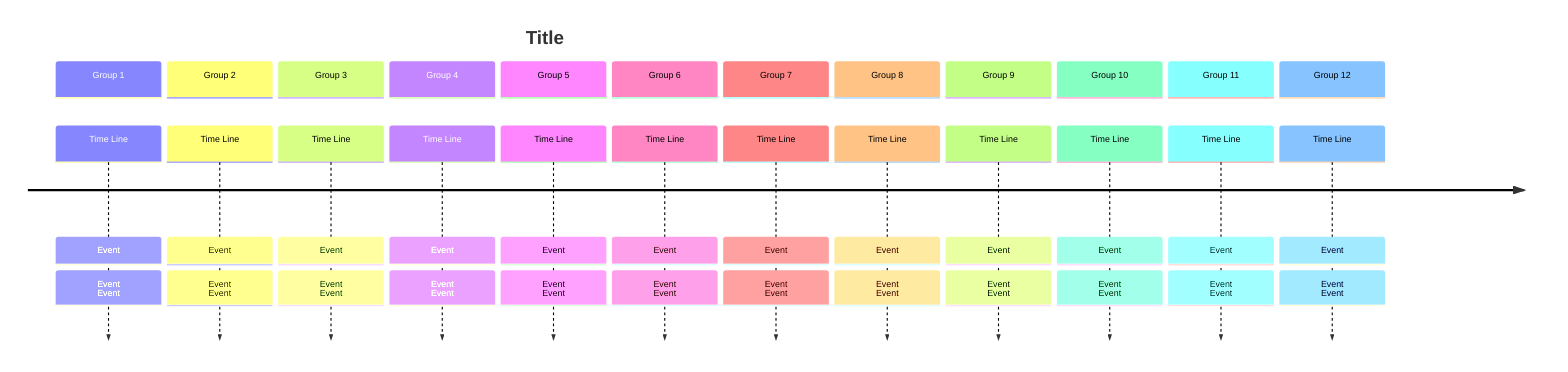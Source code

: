 timeline
    title Title
    section Group 1
        Time Line: Event
                : Event<br>Event
    section Group 2
        Time Line: Event
                : Event<br>Event
    section Group 3
        Time Line: Event
                : Event<br>Event
    section Group 4
        Time Line: Event
                : Event<br>Event
    section Group 5
        Time Line: Event
                : Event<br>Event
    section Group 6
        Time Line: Event
                : Event<br>Event
    section Group 7
        Time Line: Event
                : Event<br>Event
    section Group 8
        Time Line: Event
                : Event<br>Event
    section Group 9
        Time Line: Event
                : Event<br>Event
    section Group 10
        Time Line: Event
                : Event<br>Event
    section Group 11
        Time Line: Event
                : Event<br>Event
    section Group 12
        Time Line: Event
                : Event<br>Event